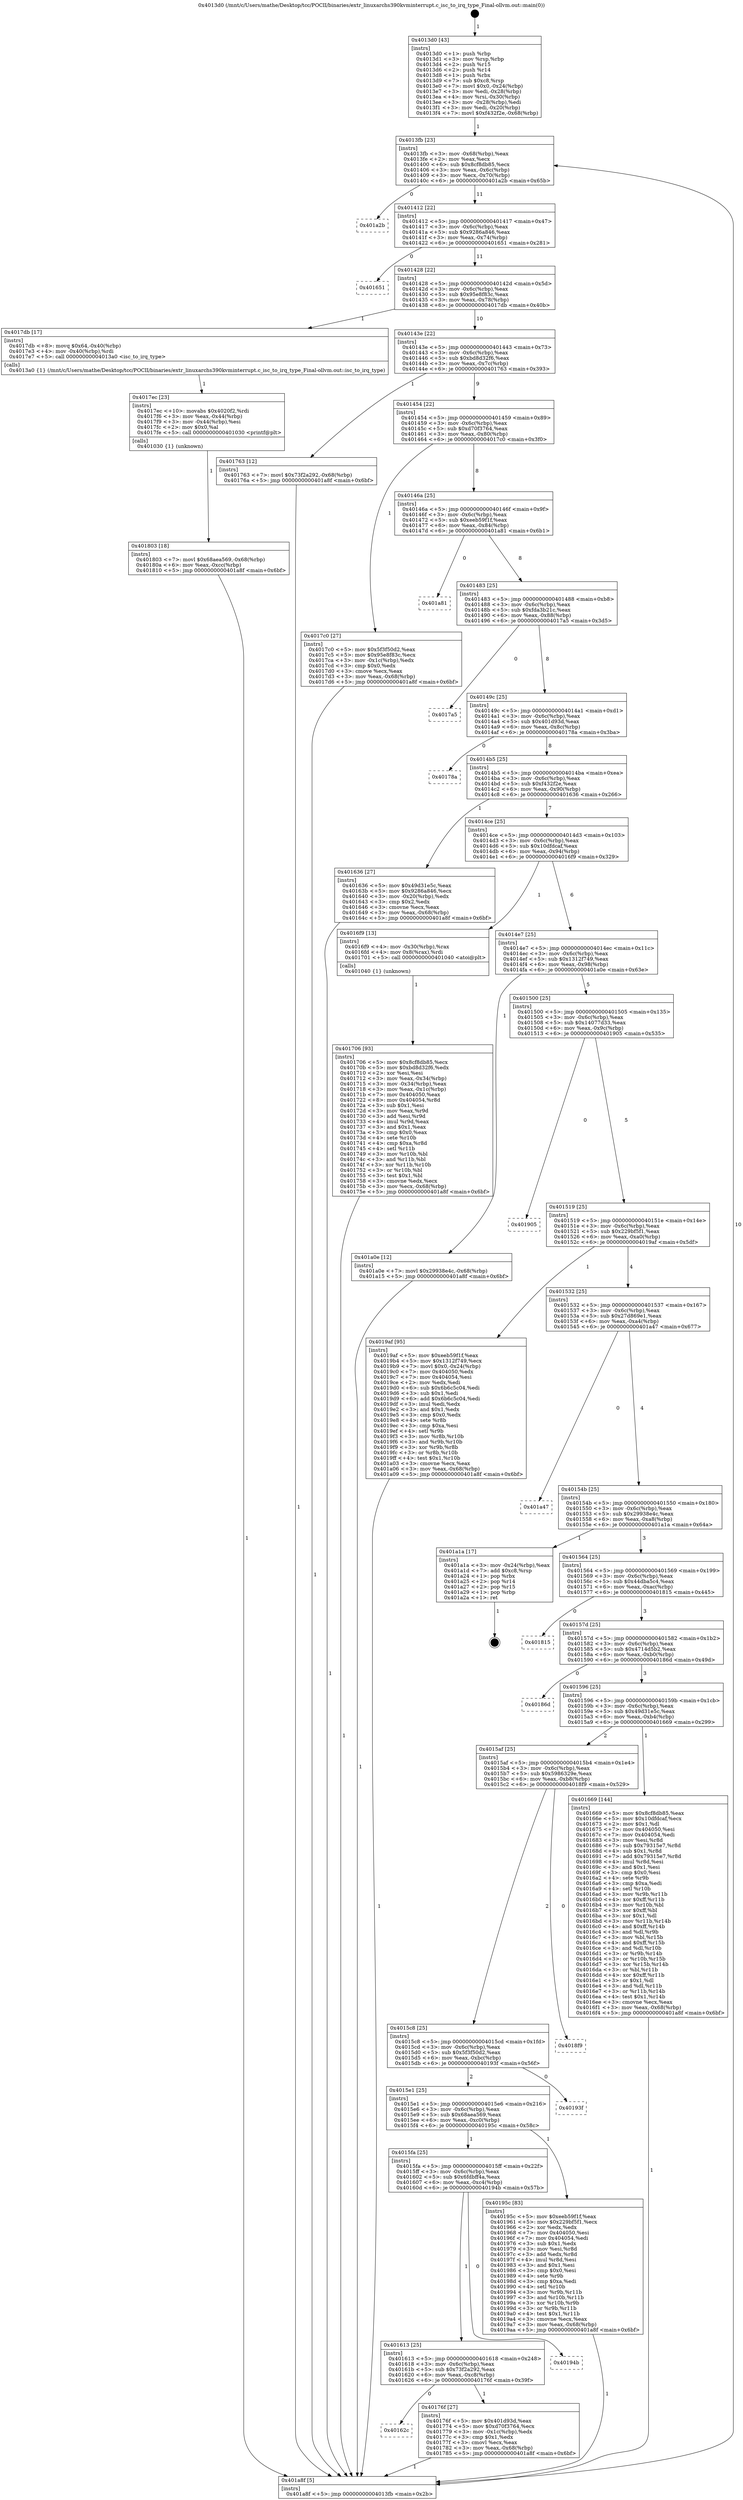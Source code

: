 digraph "0x4013d0" {
  label = "0x4013d0 (/mnt/c/Users/mathe/Desktop/tcc/POCII/binaries/extr_linuxarchs390kvminterrupt.c_isc_to_irq_type_Final-ollvm.out::main(0))"
  labelloc = "t"
  node[shape=record]

  Entry [label="",width=0.3,height=0.3,shape=circle,fillcolor=black,style=filled]
  "0x4013fb" [label="{
     0x4013fb [23]\l
     | [instrs]\l
     &nbsp;&nbsp;0x4013fb \<+3\>: mov -0x68(%rbp),%eax\l
     &nbsp;&nbsp;0x4013fe \<+2\>: mov %eax,%ecx\l
     &nbsp;&nbsp;0x401400 \<+6\>: sub $0x8cf8db85,%ecx\l
     &nbsp;&nbsp;0x401406 \<+3\>: mov %eax,-0x6c(%rbp)\l
     &nbsp;&nbsp;0x401409 \<+3\>: mov %ecx,-0x70(%rbp)\l
     &nbsp;&nbsp;0x40140c \<+6\>: je 0000000000401a2b \<main+0x65b\>\l
  }"]
  "0x401a2b" [label="{
     0x401a2b\l
  }", style=dashed]
  "0x401412" [label="{
     0x401412 [22]\l
     | [instrs]\l
     &nbsp;&nbsp;0x401412 \<+5\>: jmp 0000000000401417 \<main+0x47\>\l
     &nbsp;&nbsp;0x401417 \<+3\>: mov -0x6c(%rbp),%eax\l
     &nbsp;&nbsp;0x40141a \<+5\>: sub $0x9286a846,%eax\l
     &nbsp;&nbsp;0x40141f \<+3\>: mov %eax,-0x74(%rbp)\l
     &nbsp;&nbsp;0x401422 \<+6\>: je 0000000000401651 \<main+0x281\>\l
  }"]
  Exit [label="",width=0.3,height=0.3,shape=circle,fillcolor=black,style=filled,peripheries=2]
  "0x401651" [label="{
     0x401651\l
  }", style=dashed]
  "0x401428" [label="{
     0x401428 [22]\l
     | [instrs]\l
     &nbsp;&nbsp;0x401428 \<+5\>: jmp 000000000040142d \<main+0x5d\>\l
     &nbsp;&nbsp;0x40142d \<+3\>: mov -0x6c(%rbp),%eax\l
     &nbsp;&nbsp;0x401430 \<+5\>: sub $0x95e8f83c,%eax\l
     &nbsp;&nbsp;0x401435 \<+3\>: mov %eax,-0x78(%rbp)\l
     &nbsp;&nbsp;0x401438 \<+6\>: je 00000000004017db \<main+0x40b\>\l
  }"]
  "0x401803" [label="{
     0x401803 [18]\l
     | [instrs]\l
     &nbsp;&nbsp;0x401803 \<+7\>: movl $0x68aea569,-0x68(%rbp)\l
     &nbsp;&nbsp;0x40180a \<+6\>: mov %eax,-0xcc(%rbp)\l
     &nbsp;&nbsp;0x401810 \<+5\>: jmp 0000000000401a8f \<main+0x6bf\>\l
  }"]
  "0x4017db" [label="{
     0x4017db [17]\l
     | [instrs]\l
     &nbsp;&nbsp;0x4017db \<+8\>: movq $0x64,-0x40(%rbp)\l
     &nbsp;&nbsp;0x4017e3 \<+4\>: mov -0x40(%rbp),%rdi\l
     &nbsp;&nbsp;0x4017e7 \<+5\>: call 00000000004013a0 \<isc_to_irq_type\>\l
     | [calls]\l
     &nbsp;&nbsp;0x4013a0 \{1\} (/mnt/c/Users/mathe/Desktop/tcc/POCII/binaries/extr_linuxarchs390kvminterrupt.c_isc_to_irq_type_Final-ollvm.out::isc_to_irq_type)\l
  }"]
  "0x40143e" [label="{
     0x40143e [22]\l
     | [instrs]\l
     &nbsp;&nbsp;0x40143e \<+5\>: jmp 0000000000401443 \<main+0x73\>\l
     &nbsp;&nbsp;0x401443 \<+3\>: mov -0x6c(%rbp),%eax\l
     &nbsp;&nbsp;0x401446 \<+5\>: sub $0xbd8d32f6,%eax\l
     &nbsp;&nbsp;0x40144b \<+3\>: mov %eax,-0x7c(%rbp)\l
     &nbsp;&nbsp;0x40144e \<+6\>: je 0000000000401763 \<main+0x393\>\l
  }"]
  "0x4017ec" [label="{
     0x4017ec [23]\l
     | [instrs]\l
     &nbsp;&nbsp;0x4017ec \<+10\>: movabs $0x4020f2,%rdi\l
     &nbsp;&nbsp;0x4017f6 \<+3\>: mov %eax,-0x44(%rbp)\l
     &nbsp;&nbsp;0x4017f9 \<+3\>: mov -0x44(%rbp),%esi\l
     &nbsp;&nbsp;0x4017fc \<+2\>: mov $0x0,%al\l
     &nbsp;&nbsp;0x4017fe \<+5\>: call 0000000000401030 \<printf@plt\>\l
     | [calls]\l
     &nbsp;&nbsp;0x401030 \{1\} (unknown)\l
  }"]
  "0x401763" [label="{
     0x401763 [12]\l
     | [instrs]\l
     &nbsp;&nbsp;0x401763 \<+7\>: movl $0x73f2a292,-0x68(%rbp)\l
     &nbsp;&nbsp;0x40176a \<+5\>: jmp 0000000000401a8f \<main+0x6bf\>\l
  }"]
  "0x401454" [label="{
     0x401454 [22]\l
     | [instrs]\l
     &nbsp;&nbsp;0x401454 \<+5\>: jmp 0000000000401459 \<main+0x89\>\l
     &nbsp;&nbsp;0x401459 \<+3\>: mov -0x6c(%rbp),%eax\l
     &nbsp;&nbsp;0x40145c \<+5\>: sub $0xd70f3764,%eax\l
     &nbsp;&nbsp;0x401461 \<+3\>: mov %eax,-0x80(%rbp)\l
     &nbsp;&nbsp;0x401464 \<+6\>: je 00000000004017c0 \<main+0x3f0\>\l
  }"]
  "0x40162c" [label="{
     0x40162c\l
  }", style=dashed]
  "0x4017c0" [label="{
     0x4017c0 [27]\l
     | [instrs]\l
     &nbsp;&nbsp;0x4017c0 \<+5\>: mov $0x5f3f50d2,%eax\l
     &nbsp;&nbsp;0x4017c5 \<+5\>: mov $0x95e8f83c,%ecx\l
     &nbsp;&nbsp;0x4017ca \<+3\>: mov -0x1c(%rbp),%edx\l
     &nbsp;&nbsp;0x4017cd \<+3\>: cmp $0x0,%edx\l
     &nbsp;&nbsp;0x4017d0 \<+3\>: cmove %ecx,%eax\l
     &nbsp;&nbsp;0x4017d3 \<+3\>: mov %eax,-0x68(%rbp)\l
     &nbsp;&nbsp;0x4017d6 \<+5\>: jmp 0000000000401a8f \<main+0x6bf\>\l
  }"]
  "0x40146a" [label="{
     0x40146a [25]\l
     | [instrs]\l
     &nbsp;&nbsp;0x40146a \<+5\>: jmp 000000000040146f \<main+0x9f\>\l
     &nbsp;&nbsp;0x40146f \<+3\>: mov -0x6c(%rbp),%eax\l
     &nbsp;&nbsp;0x401472 \<+5\>: sub $0xeeb59f1f,%eax\l
     &nbsp;&nbsp;0x401477 \<+6\>: mov %eax,-0x84(%rbp)\l
     &nbsp;&nbsp;0x40147d \<+6\>: je 0000000000401a81 \<main+0x6b1\>\l
  }"]
  "0x40176f" [label="{
     0x40176f [27]\l
     | [instrs]\l
     &nbsp;&nbsp;0x40176f \<+5\>: mov $0x401d93d,%eax\l
     &nbsp;&nbsp;0x401774 \<+5\>: mov $0xd70f3764,%ecx\l
     &nbsp;&nbsp;0x401779 \<+3\>: mov -0x1c(%rbp),%edx\l
     &nbsp;&nbsp;0x40177c \<+3\>: cmp $0x1,%edx\l
     &nbsp;&nbsp;0x40177f \<+3\>: cmovl %ecx,%eax\l
     &nbsp;&nbsp;0x401782 \<+3\>: mov %eax,-0x68(%rbp)\l
     &nbsp;&nbsp;0x401785 \<+5\>: jmp 0000000000401a8f \<main+0x6bf\>\l
  }"]
  "0x401a81" [label="{
     0x401a81\l
  }", style=dashed]
  "0x401483" [label="{
     0x401483 [25]\l
     | [instrs]\l
     &nbsp;&nbsp;0x401483 \<+5\>: jmp 0000000000401488 \<main+0xb8\>\l
     &nbsp;&nbsp;0x401488 \<+3\>: mov -0x6c(%rbp),%eax\l
     &nbsp;&nbsp;0x40148b \<+5\>: sub $0xfda3b21c,%eax\l
     &nbsp;&nbsp;0x401490 \<+6\>: mov %eax,-0x88(%rbp)\l
     &nbsp;&nbsp;0x401496 \<+6\>: je 00000000004017a5 \<main+0x3d5\>\l
  }"]
  "0x401613" [label="{
     0x401613 [25]\l
     | [instrs]\l
     &nbsp;&nbsp;0x401613 \<+5\>: jmp 0000000000401618 \<main+0x248\>\l
     &nbsp;&nbsp;0x401618 \<+3\>: mov -0x6c(%rbp),%eax\l
     &nbsp;&nbsp;0x40161b \<+5\>: sub $0x73f2a292,%eax\l
     &nbsp;&nbsp;0x401620 \<+6\>: mov %eax,-0xc8(%rbp)\l
     &nbsp;&nbsp;0x401626 \<+6\>: je 000000000040176f \<main+0x39f\>\l
  }"]
  "0x4017a5" [label="{
     0x4017a5\l
  }", style=dashed]
  "0x40149c" [label="{
     0x40149c [25]\l
     | [instrs]\l
     &nbsp;&nbsp;0x40149c \<+5\>: jmp 00000000004014a1 \<main+0xd1\>\l
     &nbsp;&nbsp;0x4014a1 \<+3\>: mov -0x6c(%rbp),%eax\l
     &nbsp;&nbsp;0x4014a4 \<+5\>: sub $0x401d93d,%eax\l
     &nbsp;&nbsp;0x4014a9 \<+6\>: mov %eax,-0x8c(%rbp)\l
     &nbsp;&nbsp;0x4014af \<+6\>: je 000000000040178a \<main+0x3ba\>\l
  }"]
  "0x40194b" [label="{
     0x40194b\l
  }", style=dashed]
  "0x40178a" [label="{
     0x40178a\l
  }", style=dashed]
  "0x4014b5" [label="{
     0x4014b5 [25]\l
     | [instrs]\l
     &nbsp;&nbsp;0x4014b5 \<+5\>: jmp 00000000004014ba \<main+0xea\>\l
     &nbsp;&nbsp;0x4014ba \<+3\>: mov -0x6c(%rbp),%eax\l
     &nbsp;&nbsp;0x4014bd \<+5\>: sub $0xf432f2e,%eax\l
     &nbsp;&nbsp;0x4014c2 \<+6\>: mov %eax,-0x90(%rbp)\l
     &nbsp;&nbsp;0x4014c8 \<+6\>: je 0000000000401636 \<main+0x266\>\l
  }"]
  "0x4015fa" [label="{
     0x4015fa [25]\l
     | [instrs]\l
     &nbsp;&nbsp;0x4015fa \<+5\>: jmp 00000000004015ff \<main+0x22f\>\l
     &nbsp;&nbsp;0x4015ff \<+3\>: mov -0x6c(%rbp),%eax\l
     &nbsp;&nbsp;0x401602 \<+5\>: sub $0x6fdbff4a,%eax\l
     &nbsp;&nbsp;0x401607 \<+6\>: mov %eax,-0xc4(%rbp)\l
     &nbsp;&nbsp;0x40160d \<+6\>: je 000000000040194b \<main+0x57b\>\l
  }"]
  "0x401636" [label="{
     0x401636 [27]\l
     | [instrs]\l
     &nbsp;&nbsp;0x401636 \<+5\>: mov $0x49d31e5c,%eax\l
     &nbsp;&nbsp;0x40163b \<+5\>: mov $0x9286a846,%ecx\l
     &nbsp;&nbsp;0x401640 \<+3\>: mov -0x20(%rbp),%edx\l
     &nbsp;&nbsp;0x401643 \<+3\>: cmp $0x2,%edx\l
     &nbsp;&nbsp;0x401646 \<+3\>: cmovne %ecx,%eax\l
     &nbsp;&nbsp;0x401649 \<+3\>: mov %eax,-0x68(%rbp)\l
     &nbsp;&nbsp;0x40164c \<+5\>: jmp 0000000000401a8f \<main+0x6bf\>\l
  }"]
  "0x4014ce" [label="{
     0x4014ce [25]\l
     | [instrs]\l
     &nbsp;&nbsp;0x4014ce \<+5\>: jmp 00000000004014d3 \<main+0x103\>\l
     &nbsp;&nbsp;0x4014d3 \<+3\>: mov -0x6c(%rbp),%eax\l
     &nbsp;&nbsp;0x4014d6 \<+5\>: sub $0x10dfdcaf,%eax\l
     &nbsp;&nbsp;0x4014db \<+6\>: mov %eax,-0x94(%rbp)\l
     &nbsp;&nbsp;0x4014e1 \<+6\>: je 00000000004016f9 \<main+0x329\>\l
  }"]
  "0x401a8f" [label="{
     0x401a8f [5]\l
     | [instrs]\l
     &nbsp;&nbsp;0x401a8f \<+5\>: jmp 00000000004013fb \<main+0x2b\>\l
  }"]
  "0x4013d0" [label="{
     0x4013d0 [43]\l
     | [instrs]\l
     &nbsp;&nbsp;0x4013d0 \<+1\>: push %rbp\l
     &nbsp;&nbsp;0x4013d1 \<+3\>: mov %rsp,%rbp\l
     &nbsp;&nbsp;0x4013d4 \<+2\>: push %r15\l
     &nbsp;&nbsp;0x4013d6 \<+2\>: push %r14\l
     &nbsp;&nbsp;0x4013d8 \<+1\>: push %rbx\l
     &nbsp;&nbsp;0x4013d9 \<+7\>: sub $0xc8,%rsp\l
     &nbsp;&nbsp;0x4013e0 \<+7\>: movl $0x0,-0x24(%rbp)\l
     &nbsp;&nbsp;0x4013e7 \<+3\>: mov %edi,-0x28(%rbp)\l
     &nbsp;&nbsp;0x4013ea \<+4\>: mov %rsi,-0x30(%rbp)\l
     &nbsp;&nbsp;0x4013ee \<+3\>: mov -0x28(%rbp),%edi\l
     &nbsp;&nbsp;0x4013f1 \<+3\>: mov %edi,-0x20(%rbp)\l
     &nbsp;&nbsp;0x4013f4 \<+7\>: movl $0xf432f2e,-0x68(%rbp)\l
  }"]
  "0x40195c" [label="{
     0x40195c [83]\l
     | [instrs]\l
     &nbsp;&nbsp;0x40195c \<+5\>: mov $0xeeb59f1f,%eax\l
     &nbsp;&nbsp;0x401961 \<+5\>: mov $0x229bf5f1,%ecx\l
     &nbsp;&nbsp;0x401966 \<+2\>: xor %edx,%edx\l
     &nbsp;&nbsp;0x401968 \<+7\>: mov 0x404050,%esi\l
     &nbsp;&nbsp;0x40196f \<+7\>: mov 0x404054,%edi\l
     &nbsp;&nbsp;0x401976 \<+3\>: sub $0x1,%edx\l
     &nbsp;&nbsp;0x401979 \<+3\>: mov %esi,%r8d\l
     &nbsp;&nbsp;0x40197c \<+3\>: add %edx,%r8d\l
     &nbsp;&nbsp;0x40197f \<+4\>: imul %r8d,%esi\l
     &nbsp;&nbsp;0x401983 \<+3\>: and $0x1,%esi\l
     &nbsp;&nbsp;0x401986 \<+3\>: cmp $0x0,%esi\l
     &nbsp;&nbsp;0x401989 \<+4\>: sete %r9b\l
     &nbsp;&nbsp;0x40198d \<+3\>: cmp $0xa,%edi\l
     &nbsp;&nbsp;0x401990 \<+4\>: setl %r10b\l
     &nbsp;&nbsp;0x401994 \<+3\>: mov %r9b,%r11b\l
     &nbsp;&nbsp;0x401997 \<+3\>: and %r10b,%r11b\l
     &nbsp;&nbsp;0x40199a \<+3\>: xor %r10b,%r9b\l
     &nbsp;&nbsp;0x40199d \<+3\>: or %r9b,%r11b\l
     &nbsp;&nbsp;0x4019a0 \<+4\>: test $0x1,%r11b\l
     &nbsp;&nbsp;0x4019a4 \<+3\>: cmovne %ecx,%eax\l
     &nbsp;&nbsp;0x4019a7 \<+3\>: mov %eax,-0x68(%rbp)\l
     &nbsp;&nbsp;0x4019aa \<+5\>: jmp 0000000000401a8f \<main+0x6bf\>\l
  }"]
  "0x4016f9" [label="{
     0x4016f9 [13]\l
     | [instrs]\l
     &nbsp;&nbsp;0x4016f9 \<+4\>: mov -0x30(%rbp),%rax\l
     &nbsp;&nbsp;0x4016fd \<+4\>: mov 0x8(%rax),%rdi\l
     &nbsp;&nbsp;0x401701 \<+5\>: call 0000000000401040 \<atoi@plt\>\l
     | [calls]\l
     &nbsp;&nbsp;0x401040 \{1\} (unknown)\l
  }"]
  "0x4014e7" [label="{
     0x4014e7 [25]\l
     | [instrs]\l
     &nbsp;&nbsp;0x4014e7 \<+5\>: jmp 00000000004014ec \<main+0x11c\>\l
     &nbsp;&nbsp;0x4014ec \<+3\>: mov -0x6c(%rbp),%eax\l
     &nbsp;&nbsp;0x4014ef \<+5\>: sub $0x1312f749,%eax\l
     &nbsp;&nbsp;0x4014f4 \<+6\>: mov %eax,-0x98(%rbp)\l
     &nbsp;&nbsp;0x4014fa \<+6\>: je 0000000000401a0e \<main+0x63e\>\l
  }"]
  "0x4015e1" [label="{
     0x4015e1 [25]\l
     | [instrs]\l
     &nbsp;&nbsp;0x4015e1 \<+5\>: jmp 00000000004015e6 \<main+0x216\>\l
     &nbsp;&nbsp;0x4015e6 \<+3\>: mov -0x6c(%rbp),%eax\l
     &nbsp;&nbsp;0x4015e9 \<+5\>: sub $0x68aea569,%eax\l
     &nbsp;&nbsp;0x4015ee \<+6\>: mov %eax,-0xc0(%rbp)\l
     &nbsp;&nbsp;0x4015f4 \<+6\>: je 000000000040195c \<main+0x58c\>\l
  }"]
  "0x401a0e" [label="{
     0x401a0e [12]\l
     | [instrs]\l
     &nbsp;&nbsp;0x401a0e \<+7\>: movl $0x29938e4c,-0x68(%rbp)\l
     &nbsp;&nbsp;0x401a15 \<+5\>: jmp 0000000000401a8f \<main+0x6bf\>\l
  }"]
  "0x401500" [label="{
     0x401500 [25]\l
     | [instrs]\l
     &nbsp;&nbsp;0x401500 \<+5\>: jmp 0000000000401505 \<main+0x135\>\l
     &nbsp;&nbsp;0x401505 \<+3\>: mov -0x6c(%rbp),%eax\l
     &nbsp;&nbsp;0x401508 \<+5\>: sub $0x14077d33,%eax\l
     &nbsp;&nbsp;0x40150d \<+6\>: mov %eax,-0x9c(%rbp)\l
     &nbsp;&nbsp;0x401513 \<+6\>: je 0000000000401905 \<main+0x535\>\l
  }"]
  "0x40193f" [label="{
     0x40193f\l
  }", style=dashed]
  "0x401905" [label="{
     0x401905\l
  }", style=dashed]
  "0x401519" [label="{
     0x401519 [25]\l
     | [instrs]\l
     &nbsp;&nbsp;0x401519 \<+5\>: jmp 000000000040151e \<main+0x14e\>\l
     &nbsp;&nbsp;0x40151e \<+3\>: mov -0x6c(%rbp),%eax\l
     &nbsp;&nbsp;0x401521 \<+5\>: sub $0x229bf5f1,%eax\l
     &nbsp;&nbsp;0x401526 \<+6\>: mov %eax,-0xa0(%rbp)\l
     &nbsp;&nbsp;0x40152c \<+6\>: je 00000000004019af \<main+0x5df\>\l
  }"]
  "0x4015c8" [label="{
     0x4015c8 [25]\l
     | [instrs]\l
     &nbsp;&nbsp;0x4015c8 \<+5\>: jmp 00000000004015cd \<main+0x1fd\>\l
     &nbsp;&nbsp;0x4015cd \<+3\>: mov -0x6c(%rbp),%eax\l
     &nbsp;&nbsp;0x4015d0 \<+5\>: sub $0x5f3f50d2,%eax\l
     &nbsp;&nbsp;0x4015d5 \<+6\>: mov %eax,-0xbc(%rbp)\l
     &nbsp;&nbsp;0x4015db \<+6\>: je 000000000040193f \<main+0x56f\>\l
  }"]
  "0x4019af" [label="{
     0x4019af [95]\l
     | [instrs]\l
     &nbsp;&nbsp;0x4019af \<+5\>: mov $0xeeb59f1f,%eax\l
     &nbsp;&nbsp;0x4019b4 \<+5\>: mov $0x1312f749,%ecx\l
     &nbsp;&nbsp;0x4019b9 \<+7\>: movl $0x0,-0x24(%rbp)\l
     &nbsp;&nbsp;0x4019c0 \<+7\>: mov 0x404050,%edx\l
     &nbsp;&nbsp;0x4019c7 \<+7\>: mov 0x404054,%esi\l
     &nbsp;&nbsp;0x4019ce \<+2\>: mov %edx,%edi\l
     &nbsp;&nbsp;0x4019d0 \<+6\>: sub $0x6b6c5c04,%edi\l
     &nbsp;&nbsp;0x4019d6 \<+3\>: sub $0x1,%edi\l
     &nbsp;&nbsp;0x4019d9 \<+6\>: add $0x6b6c5c04,%edi\l
     &nbsp;&nbsp;0x4019df \<+3\>: imul %edi,%edx\l
     &nbsp;&nbsp;0x4019e2 \<+3\>: and $0x1,%edx\l
     &nbsp;&nbsp;0x4019e5 \<+3\>: cmp $0x0,%edx\l
     &nbsp;&nbsp;0x4019e8 \<+4\>: sete %r8b\l
     &nbsp;&nbsp;0x4019ec \<+3\>: cmp $0xa,%esi\l
     &nbsp;&nbsp;0x4019ef \<+4\>: setl %r9b\l
     &nbsp;&nbsp;0x4019f3 \<+3\>: mov %r8b,%r10b\l
     &nbsp;&nbsp;0x4019f6 \<+3\>: and %r9b,%r10b\l
     &nbsp;&nbsp;0x4019f9 \<+3\>: xor %r9b,%r8b\l
     &nbsp;&nbsp;0x4019fc \<+3\>: or %r8b,%r10b\l
     &nbsp;&nbsp;0x4019ff \<+4\>: test $0x1,%r10b\l
     &nbsp;&nbsp;0x401a03 \<+3\>: cmovne %ecx,%eax\l
     &nbsp;&nbsp;0x401a06 \<+3\>: mov %eax,-0x68(%rbp)\l
     &nbsp;&nbsp;0x401a09 \<+5\>: jmp 0000000000401a8f \<main+0x6bf\>\l
  }"]
  "0x401532" [label="{
     0x401532 [25]\l
     | [instrs]\l
     &nbsp;&nbsp;0x401532 \<+5\>: jmp 0000000000401537 \<main+0x167\>\l
     &nbsp;&nbsp;0x401537 \<+3\>: mov -0x6c(%rbp),%eax\l
     &nbsp;&nbsp;0x40153a \<+5\>: sub $0x27d869e1,%eax\l
     &nbsp;&nbsp;0x40153f \<+6\>: mov %eax,-0xa4(%rbp)\l
     &nbsp;&nbsp;0x401545 \<+6\>: je 0000000000401a47 \<main+0x677\>\l
  }"]
  "0x4018f9" [label="{
     0x4018f9\l
  }", style=dashed]
  "0x401a47" [label="{
     0x401a47\l
  }", style=dashed]
  "0x40154b" [label="{
     0x40154b [25]\l
     | [instrs]\l
     &nbsp;&nbsp;0x40154b \<+5\>: jmp 0000000000401550 \<main+0x180\>\l
     &nbsp;&nbsp;0x401550 \<+3\>: mov -0x6c(%rbp),%eax\l
     &nbsp;&nbsp;0x401553 \<+5\>: sub $0x29938e4c,%eax\l
     &nbsp;&nbsp;0x401558 \<+6\>: mov %eax,-0xa8(%rbp)\l
     &nbsp;&nbsp;0x40155e \<+6\>: je 0000000000401a1a \<main+0x64a\>\l
  }"]
  "0x401706" [label="{
     0x401706 [93]\l
     | [instrs]\l
     &nbsp;&nbsp;0x401706 \<+5\>: mov $0x8cf8db85,%ecx\l
     &nbsp;&nbsp;0x40170b \<+5\>: mov $0xbd8d32f6,%edx\l
     &nbsp;&nbsp;0x401710 \<+2\>: xor %esi,%esi\l
     &nbsp;&nbsp;0x401712 \<+3\>: mov %eax,-0x34(%rbp)\l
     &nbsp;&nbsp;0x401715 \<+3\>: mov -0x34(%rbp),%eax\l
     &nbsp;&nbsp;0x401718 \<+3\>: mov %eax,-0x1c(%rbp)\l
     &nbsp;&nbsp;0x40171b \<+7\>: mov 0x404050,%eax\l
     &nbsp;&nbsp;0x401722 \<+8\>: mov 0x404054,%r8d\l
     &nbsp;&nbsp;0x40172a \<+3\>: sub $0x1,%esi\l
     &nbsp;&nbsp;0x40172d \<+3\>: mov %eax,%r9d\l
     &nbsp;&nbsp;0x401730 \<+3\>: add %esi,%r9d\l
     &nbsp;&nbsp;0x401733 \<+4\>: imul %r9d,%eax\l
     &nbsp;&nbsp;0x401737 \<+3\>: and $0x1,%eax\l
     &nbsp;&nbsp;0x40173a \<+3\>: cmp $0x0,%eax\l
     &nbsp;&nbsp;0x40173d \<+4\>: sete %r10b\l
     &nbsp;&nbsp;0x401741 \<+4\>: cmp $0xa,%r8d\l
     &nbsp;&nbsp;0x401745 \<+4\>: setl %r11b\l
     &nbsp;&nbsp;0x401749 \<+3\>: mov %r10b,%bl\l
     &nbsp;&nbsp;0x40174c \<+3\>: and %r11b,%bl\l
     &nbsp;&nbsp;0x40174f \<+3\>: xor %r11b,%r10b\l
     &nbsp;&nbsp;0x401752 \<+3\>: or %r10b,%bl\l
     &nbsp;&nbsp;0x401755 \<+3\>: test $0x1,%bl\l
     &nbsp;&nbsp;0x401758 \<+3\>: cmovne %edx,%ecx\l
     &nbsp;&nbsp;0x40175b \<+3\>: mov %ecx,-0x68(%rbp)\l
     &nbsp;&nbsp;0x40175e \<+5\>: jmp 0000000000401a8f \<main+0x6bf\>\l
  }"]
  "0x401a1a" [label="{
     0x401a1a [17]\l
     | [instrs]\l
     &nbsp;&nbsp;0x401a1a \<+3\>: mov -0x24(%rbp),%eax\l
     &nbsp;&nbsp;0x401a1d \<+7\>: add $0xc8,%rsp\l
     &nbsp;&nbsp;0x401a24 \<+1\>: pop %rbx\l
     &nbsp;&nbsp;0x401a25 \<+2\>: pop %r14\l
     &nbsp;&nbsp;0x401a27 \<+2\>: pop %r15\l
     &nbsp;&nbsp;0x401a29 \<+1\>: pop %rbp\l
     &nbsp;&nbsp;0x401a2a \<+1\>: ret\l
  }"]
  "0x401564" [label="{
     0x401564 [25]\l
     | [instrs]\l
     &nbsp;&nbsp;0x401564 \<+5\>: jmp 0000000000401569 \<main+0x199\>\l
     &nbsp;&nbsp;0x401569 \<+3\>: mov -0x6c(%rbp),%eax\l
     &nbsp;&nbsp;0x40156c \<+5\>: sub $0x44dba5c4,%eax\l
     &nbsp;&nbsp;0x401571 \<+6\>: mov %eax,-0xac(%rbp)\l
     &nbsp;&nbsp;0x401577 \<+6\>: je 0000000000401815 \<main+0x445\>\l
  }"]
  "0x4015af" [label="{
     0x4015af [25]\l
     | [instrs]\l
     &nbsp;&nbsp;0x4015af \<+5\>: jmp 00000000004015b4 \<main+0x1e4\>\l
     &nbsp;&nbsp;0x4015b4 \<+3\>: mov -0x6c(%rbp),%eax\l
     &nbsp;&nbsp;0x4015b7 \<+5\>: sub $0x5986329e,%eax\l
     &nbsp;&nbsp;0x4015bc \<+6\>: mov %eax,-0xb8(%rbp)\l
     &nbsp;&nbsp;0x4015c2 \<+6\>: je 00000000004018f9 \<main+0x529\>\l
  }"]
  "0x401815" [label="{
     0x401815\l
  }", style=dashed]
  "0x40157d" [label="{
     0x40157d [25]\l
     | [instrs]\l
     &nbsp;&nbsp;0x40157d \<+5\>: jmp 0000000000401582 \<main+0x1b2\>\l
     &nbsp;&nbsp;0x401582 \<+3\>: mov -0x6c(%rbp),%eax\l
     &nbsp;&nbsp;0x401585 \<+5\>: sub $0x4714d5b2,%eax\l
     &nbsp;&nbsp;0x40158a \<+6\>: mov %eax,-0xb0(%rbp)\l
     &nbsp;&nbsp;0x401590 \<+6\>: je 000000000040186d \<main+0x49d\>\l
  }"]
  "0x401669" [label="{
     0x401669 [144]\l
     | [instrs]\l
     &nbsp;&nbsp;0x401669 \<+5\>: mov $0x8cf8db85,%eax\l
     &nbsp;&nbsp;0x40166e \<+5\>: mov $0x10dfdcaf,%ecx\l
     &nbsp;&nbsp;0x401673 \<+2\>: mov $0x1,%dl\l
     &nbsp;&nbsp;0x401675 \<+7\>: mov 0x404050,%esi\l
     &nbsp;&nbsp;0x40167c \<+7\>: mov 0x404054,%edi\l
     &nbsp;&nbsp;0x401683 \<+3\>: mov %esi,%r8d\l
     &nbsp;&nbsp;0x401686 \<+7\>: sub $0x79315e7,%r8d\l
     &nbsp;&nbsp;0x40168d \<+4\>: sub $0x1,%r8d\l
     &nbsp;&nbsp;0x401691 \<+7\>: add $0x79315e7,%r8d\l
     &nbsp;&nbsp;0x401698 \<+4\>: imul %r8d,%esi\l
     &nbsp;&nbsp;0x40169c \<+3\>: and $0x1,%esi\l
     &nbsp;&nbsp;0x40169f \<+3\>: cmp $0x0,%esi\l
     &nbsp;&nbsp;0x4016a2 \<+4\>: sete %r9b\l
     &nbsp;&nbsp;0x4016a6 \<+3\>: cmp $0xa,%edi\l
     &nbsp;&nbsp;0x4016a9 \<+4\>: setl %r10b\l
     &nbsp;&nbsp;0x4016ad \<+3\>: mov %r9b,%r11b\l
     &nbsp;&nbsp;0x4016b0 \<+4\>: xor $0xff,%r11b\l
     &nbsp;&nbsp;0x4016b4 \<+3\>: mov %r10b,%bl\l
     &nbsp;&nbsp;0x4016b7 \<+3\>: xor $0xff,%bl\l
     &nbsp;&nbsp;0x4016ba \<+3\>: xor $0x1,%dl\l
     &nbsp;&nbsp;0x4016bd \<+3\>: mov %r11b,%r14b\l
     &nbsp;&nbsp;0x4016c0 \<+4\>: and $0xff,%r14b\l
     &nbsp;&nbsp;0x4016c4 \<+3\>: and %dl,%r9b\l
     &nbsp;&nbsp;0x4016c7 \<+3\>: mov %bl,%r15b\l
     &nbsp;&nbsp;0x4016ca \<+4\>: and $0xff,%r15b\l
     &nbsp;&nbsp;0x4016ce \<+3\>: and %dl,%r10b\l
     &nbsp;&nbsp;0x4016d1 \<+3\>: or %r9b,%r14b\l
     &nbsp;&nbsp;0x4016d4 \<+3\>: or %r10b,%r15b\l
     &nbsp;&nbsp;0x4016d7 \<+3\>: xor %r15b,%r14b\l
     &nbsp;&nbsp;0x4016da \<+3\>: or %bl,%r11b\l
     &nbsp;&nbsp;0x4016dd \<+4\>: xor $0xff,%r11b\l
     &nbsp;&nbsp;0x4016e1 \<+3\>: or $0x1,%dl\l
     &nbsp;&nbsp;0x4016e4 \<+3\>: and %dl,%r11b\l
     &nbsp;&nbsp;0x4016e7 \<+3\>: or %r11b,%r14b\l
     &nbsp;&nbsp;0x4016ea \<+4\>: test $0x1,%r14b\l
     &nbsp;&nbsp;0x4016ee \<+3\>: cmovne %ecx,%eax\l
     &nbsp;&nbsp;0x4016f1 \<+3\>: mov %eax,-0x68(%rbp)\l
     &nbsp;&nbsp;0x4016f4 \<+5\>: jmp 0000000000401a8f \<main+0x6bf\>\l
  }"]
  "0x40186d" [label="{
     0x40186d\l
  }", style=dashed]
  "0x401596" [label="{
     0x401596 [25]\l
     | [instrs]\l
     &nbsp;&nbsp;0x401596 \<+5\>: jmp 000000000040159b \<main+0x1cb\>\l
     &nbsp;&nbsp;0x40159b \<+3\>: mov -0x6c(%rbp),%eax\l
     &nbsp;&nbsp;0x40159e \<+5\>: sub $0x49d31e5c,%eax\l
     &nbsp;&nbsp;0x4015a3 \<+6\>: mov %eax,-0xb4(%rbp)\l
     &nbsp;&nbsp;0x4015a9 \<+6\>: je 0000000000401669 \<main+0x299\>\l
  }"]
  Entry -> "0x4013d0" [label=" 1"]
  "0x4013fb" -> "0x401a2b" [label=" 0"]
  "0x4013fb" -> "0x401412" [label=" 11"]
  "0x401a1a" -> Exit [label=" 1"]
  "0x401412" -> "0x401651" [label=" 0"]
  "0x401412" -> "0x401428" [label=" 11"]
  "0x401a0e" -> "0x401a8f" [label=" 1"]
  "0x401428" -> "0x4017db" [label=" 1"]
  "0x401428" -> "0x40143e" [label=" 10"]
  "0x4019af" -> "0x401a8f" [label=" 1"]
  "0x40143e" -> "0x401763" [label=" 1"]
  "0x40143e" -> "0x401454" [label=" 9"]
  "0x40195c" -> "0x401a8f" [label=" 1"]
  "0x401454" -> "0x4017c0" [label=" 1"]
  "0x401454" -> "0x40146a" [label=" 8"]
  "0x401803" -> "0x401a8f" [label=" 1"]
  "0x40146a" -> "0x401a81" [label=" 0"]
  "0x40146a" -> "0x401483" [label=" 8"]
  "0x4017ec" -> "0x401803" [label=" 1"]
  "0x401483" -> "0x4017a5" [label=" 0"]
  "0x401483" -> "0x40149c" [label=" 8"]
  "0x4017c0" -> "0x401a8f" [label=" 1"]
  "0x40149c" -> "0x40178a" [label=" 0"]
  "0x40149c" -> "0x4014b5" [label=" 8"]
  "0x40176f" -> "0x401a8f" [label=" 1"]
  "0x4014b5" -> "0x401636" [label=" 1"]
  "0x4014b5" -> "0x4014ce" [label=" 7"]
  "0x401636" -> "0x401a8f" [label=" 1"]
  "0x4013d0" -> "0x4013fb" [label=" 1"]
  "0x401a8f" -> "0x4013fb" [label=" 10"]
  "0x401613" -> "0x40176f" [label=" 1"]
  "0x4014ce" -> "0x4016f9" [label=" 1"]
  "0x4014ce" -> "0x4014e7" [label=" 6"]
  "0x4017db" -> "0x4017ec" [label=" 1"]
  "0x4014e7" -> "0x401a0e" [label=" 1"]
  "0x4014e7" -> "0x401500" [label=" 5"]
  "0x4015fa" -> "0x40194b" [label=" 0"]
  "0x401500" -> "0x401905" [label=" 0"]
  "0x401500" -> "0x401519" [label=" 5"]
  "0x401613" -> "0x40162c" [label=" 0"]
  "0x401519" -> "0x4019af" [label=" 1"]
  "0x401519" -> "0x401532" [label=" 4"]
  "0x4015e1" -> "0x40195c" [label=" 1"]
  "0x401532" -> "0x401a47" [label=" 0"]
  "0x401532" -> "0x40154b" [label=" 4"]
  "0x4015fa" -> "0x401613" [label=" 1"]
  "0x40154b" -> "0x401a1a" [label=" 1"]
  "0x40154b" -> "0x401564" [label=" 3"]
  "0x4015c8" -> "0x40193f" [label=" 0"]
  "0x401564" -> "0x401815" [label=" 0"]
  "0x401564" -> "0x40157d" [label=" 3"]
  "0x4015e1" -> "0x4015fa" [label=" 1"]
  "0x40157d" -> "0x40186d" [label=" 0"]
  "0x40157d" -> "0x401596" [label=" 3"]
  "0x4015af" -> "0x4015c8" [label=" 2"]
  "0x401596" -> "0x401669" [label=" 1"]
  "0x401596" -> "0x4015af" [label=" 2"]
  "0x401669" -> "0x401a8f" [label=" 1"]
  "0x4016f9" -> "0x401706" [label=" 1"]
  "0x401706" -> "0x401a8f" [label=" 1"]
  "0x401763" -> "0x401a8f" [label=" 1"]
  "0x4015c8" -> "0x4015e1" [label=" 2"]
  "0x4015af" -> "0x4018f9" [label=" 0"]
}
